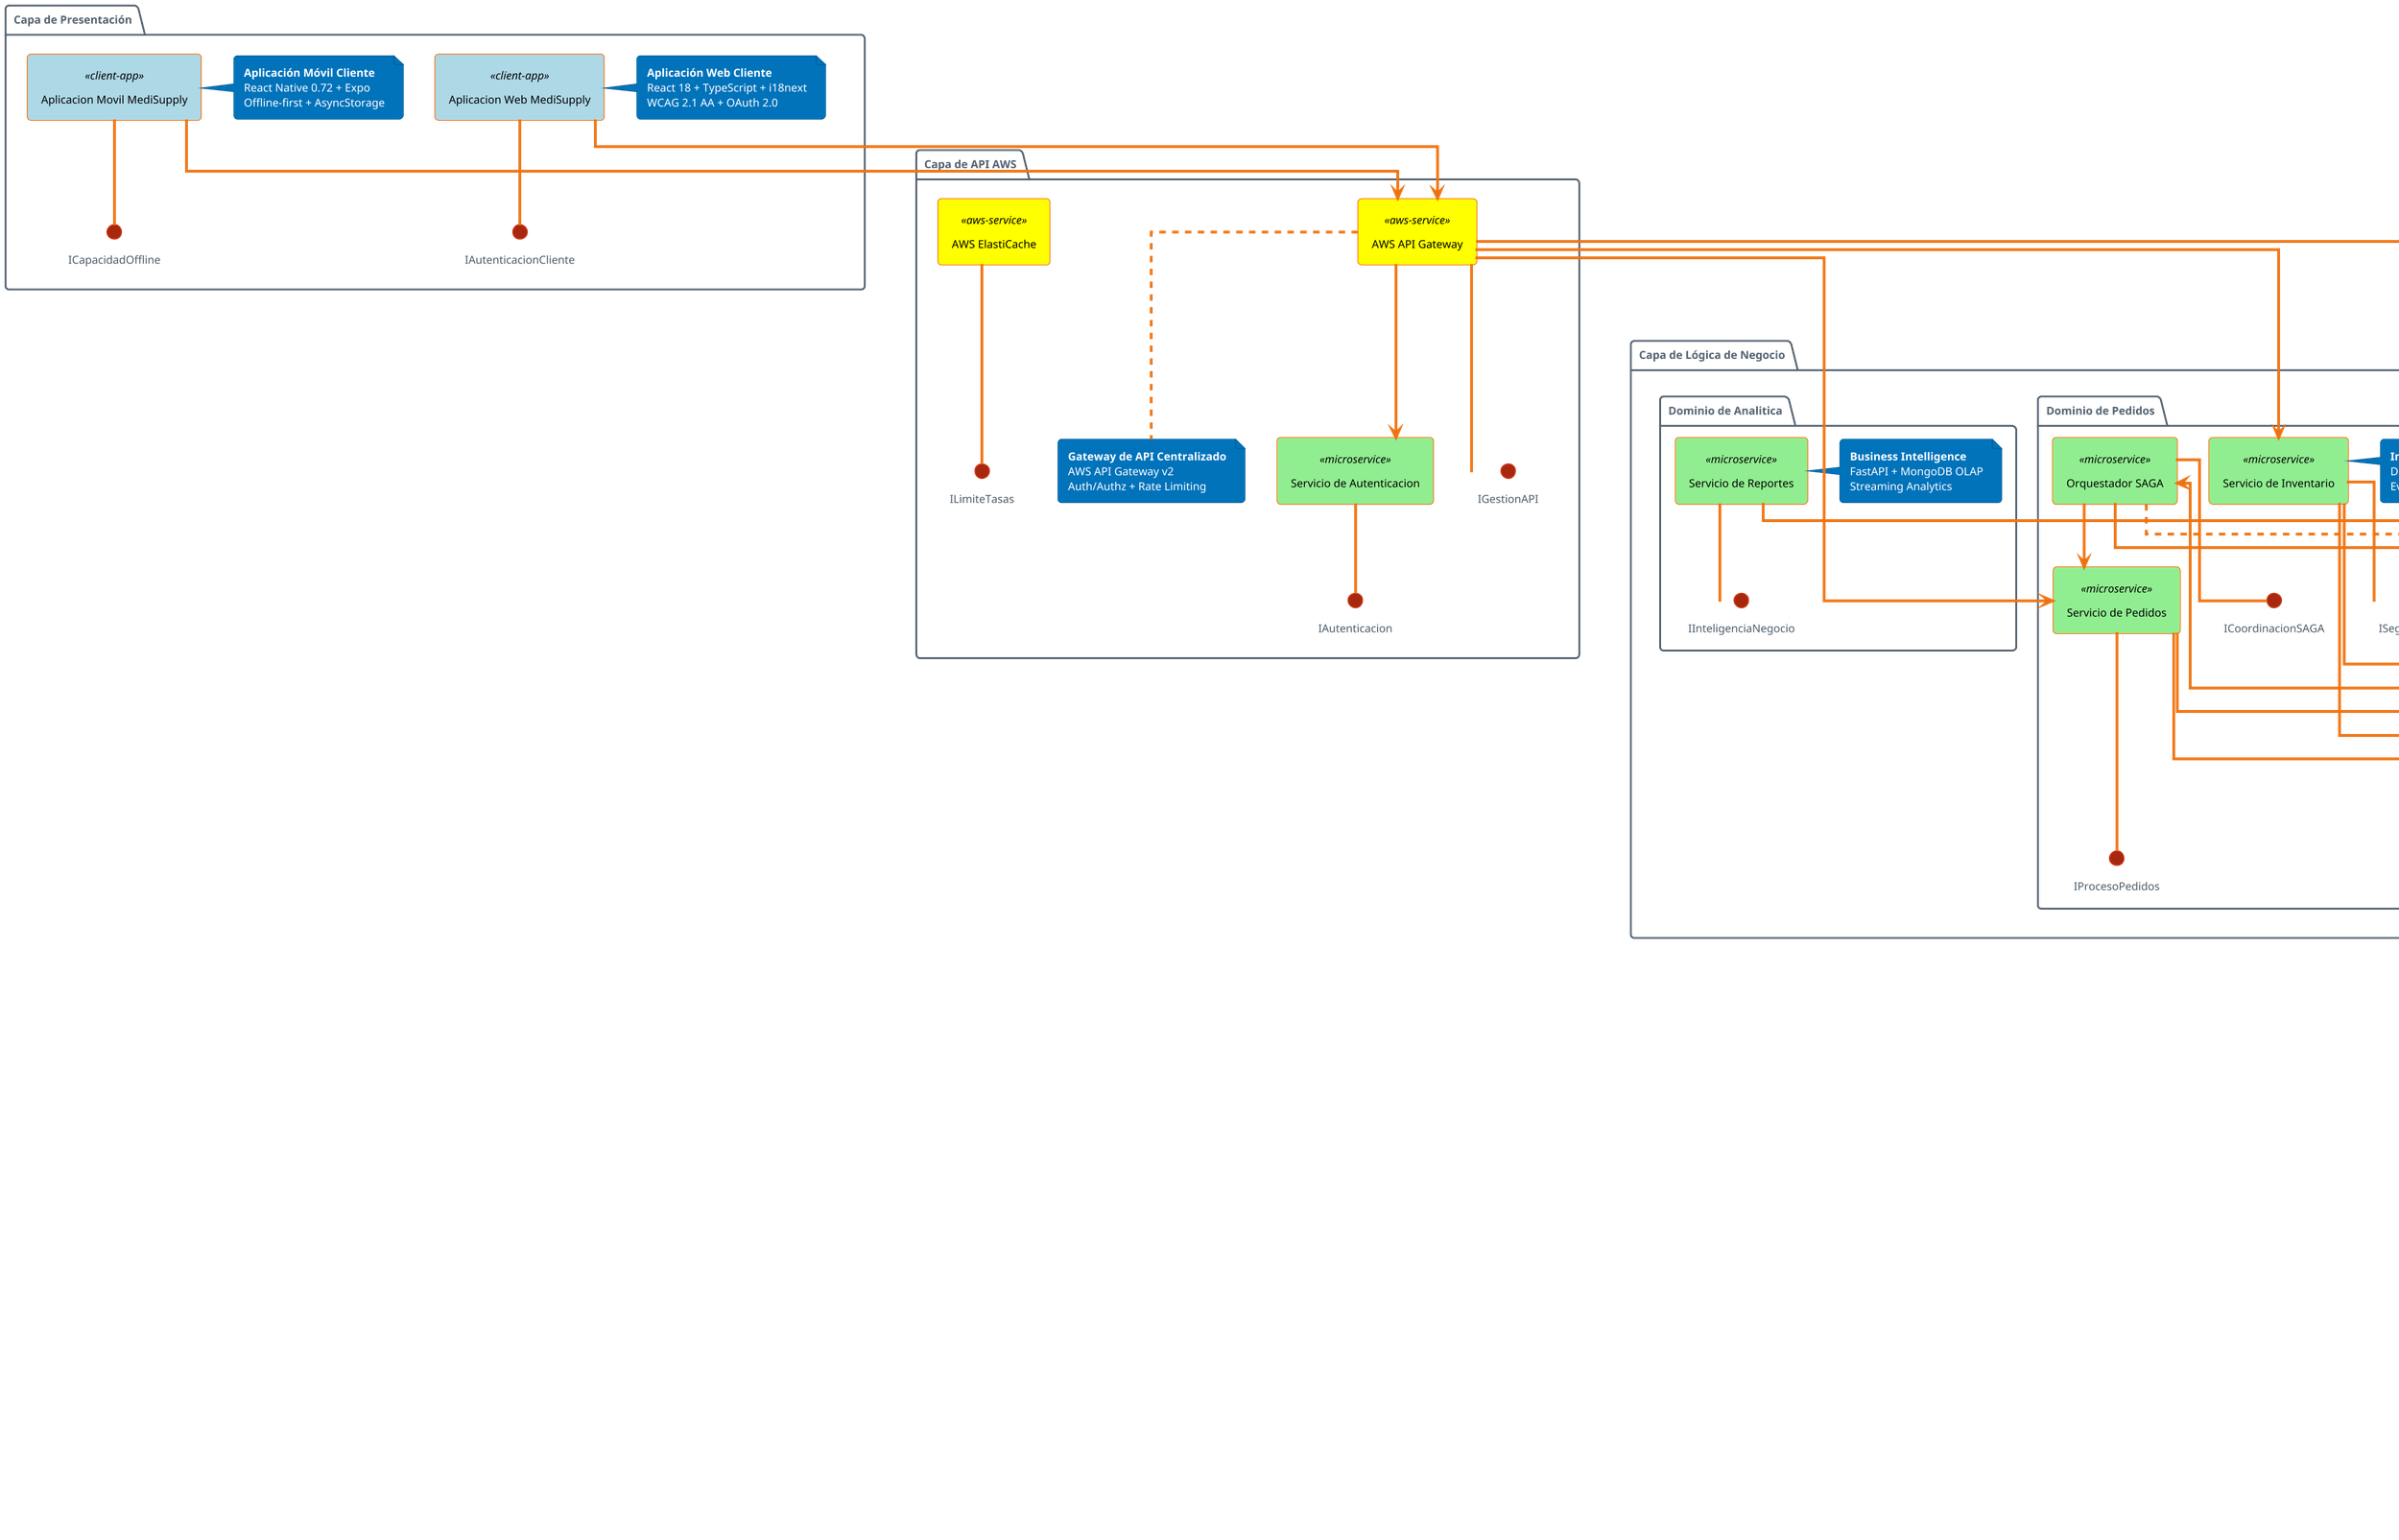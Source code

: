@startuml ModeloComponentes
!theme aws-orange
skinparam backgroundColor transparent
skinparam maxMessageSize 300
skinparam dpi 150
skinparam shadowing false
!define RECTANGLE
skinparam componentStyle rectangle
skinparam linetype ortho

skinparam component<<client-app>> {
    BackgroundColor LightBlue
    FontColor Black
}
skinparam component<<api-gateway>> {
    BackgroundColor Orange
    FontColor Black
}
skinparam component<<microservice>> {
    BackgroundColor LightGreen
    FontColor Black
}
skinparam component<<aws-service>> {
    BackgroundColor Yellow
    FontColor Black
}
skinparam component<<database>> {
    BackgroundColor LightCyan
    FontColor Black
}
skinparam component<<circuit-breaker>> {
    BackgroundColor Pink
    FontColor Black
}
skinparam component<<external-service>> {
    BackgroundColor Wheat
    FontColor Black
}

' ===== CAPA DE PRESENTACIÓN =====
together {
package "Capa de Presentación" as presentation_layer {
    component [Aplicacion Web MediSupply] <<client-app>> as webapp
    component [Aplicacion Movil MediSupply] <<client-app>> as mobileapp
    
    interface "IAutenticacionCliente" as iclient_auth
    interface "ICapacidadOffline" as ioffline
    
    webapp -down- iclient_auth
    mobileapp -down- ioffline
    
    note right of webapp
    **Aplicación Web Cliente**
    React 18 + TypeScript + i18next
    WCAG 2.1 AA + OAuth 2.0
    end note
    
    note right of mobileapp
    **Aplicación Móvil Cliente**
    React Native 0.72 + Expo
    Offline-first + AsyncStorage
    end note
}
}

' ===== CAPA DE API GATEWAY =====
together {
package "Capa de API AWS" as api_layer {
    component [AWS API Gateway] <<aws-service>> as apigw
    component [Servicio de Autenticacion] <<microservice>> as auth_svc
    component [AWS ElastiCache] <<aws-service>> as rate_limiter
    
    interface "IGestionAPI" as iapi_mgmt
    interface "IAutenticacion" as iauth
    interface "ILimiteTasas" as irate_limit
    
    apigw -down- iapi_mgmt
    auth_svc -down- iauth  
    rate_limiter -down- irate_limit
    
    note bottom of apigw
    **Gateway de API Centralizado**
    AWS API Gateway v2
    Auth/Authz + Rate Limiting
    end note
}
}

' ===== CAPA DE MICROSERVICIOS =====
together {
package "Capa de Lógica de Negocio" as business_layer {
    
    package "Dominio de Inventario" as inventory_domain {
        component [Servicio de Productos] <<microservice>> as product_svc
        component [Servicio de Proveedores] <<microservice>> as supplier_svc
        
        interface "IGestionProductos" as iproduct_mgmt
        interface "IValidacionProveedores" as isupplier_val
        
        product_svc -down- iproduct_mgmt
        supplier_svc -down- isupplier_val
        
        note right of supplier_svc
        **Validación de Proveedores**
        DDD + Repository + Event Sourcing
        Validación DIAN/SUNAT
        end note
    }
    
    package "Dominio de Ventas" as sales_domain {
        component [Servicio de Ventas] <<microservice>> as sales_svc
        component [Servicio CRM] <<microservice>> as crm_svc
        component [Servicio de Visitas] <<microservice>> as visit_svc
        
        interface "IGestionVentas" as isales_mgmt
        interface "IRelacionesClientes" as icrm
        interface "ISeguimientoVisitas" as ivisit_track
        
        sales_svc -down- isales_mgmt
        crm_svc -down- icrm
        visit_svc -down- ivisit_track
        
        note right of visit_svc
        **Gestión de Visitas**
        CQRS + Event Sourcing
        GPS + Optimización de Rutas
        end note
    }
    
    package "Dominio de Pedidos" as order_domain {
        component [Servicio de Pedidos] <<microservice>> as order_svc
        component [Servicio de Inventario] <<microservice>> as inventory_svc
        component [Orquestador SAGA] <<microservice>> as saga_orch
        
        interface "IProcesoPedidos" as iorder_proc
        interface "ISeguimientoInventario" as iinventory_track
        interface "ICoordinacionSAGA" as isaga_coord
        
        order_svc -down- iorder_proc
        inventory_svc -down- iinventory_track
        saga_orch -down- isaga_coord
        
        note right of inventory_svc
        **Inventario Tiempo Real**
        Distributed Cache + CQRS
        Event Sourcing
        end note
    }
    
    package "Dominio de Logistica" as logistics_domain {
        component [Servicio de Logistica] <<microservice>> as logistics_svc
        component [Optimizador de Rutas] <<microservice>> as route_opt
        component [Servicio de Seguimiento] <<microservice>> as tracking_svc
        
        interface "IGestionLogistica" as ilogistics_mgmt
        interface "IOptimizacionRutas" as iroute_opt
        interface "ISeguimientoEntregas" as idelivery_track
        
        logistics_svc -down- ilogistics_mgmt
        route_opt -down- iroute_opt
        tracking_svc -down- idelivery_track
        
        note right of route_opt
        **Optimización de Rutas**
        Google OR-Tools + ML
        Algoritmos Heurísticos
        end note
    }
    
    package "Dominio de Analitica" as analytics_domain {
        component [Servicio de Reportes] <<microservice>> as reporting_svc
        
        interface "IInteligenciaNegocio" as ibi
        
        reporting_svc -down- ibi
        
        note right of reporting_svc
        **Business Intelligence**
        FastAPI + MongoDB OLAP
        Streaming Analytics
        end note
    }
}
}

' ===== CAPA DE INFRAESTRUCTURA AWS =====
together {
package "Capa de Infraestructura AWS" as infrastructure_layer {
    
    package "Arquitectura Dirigida por Eventos" as messaging_pkg {
        component [AWS SQS] <<aws-service>> as event_bus
        component [AWS SQS DLQ] <<aws-service>> as dlq
        component [AWS SNS] <<aws-service>> as notification_svc
        
        interface "IBusEventos" as ievent_bus
        interface "IColaFallidas" as idlq
        interface "INotificacionFanout" as inotif_fanout
        
        event_bus -down- ievent_bus
        dlq -down- idlq
        notification_svc -down- inotif_fanout
    }
    
    package "Capa de Persistencia de Datos" as data_pkg {
        database "AWS RDS\nPostgreSQL\n(Multi-AZ)" as postgres_db <<database>>
        database "MongoDB Atlas\nReplicas de Lectura\n(Multi-Region)" as mongo_db <<database>>
        database "AWS ElastiCache\nCluster Redis\n(Multi-AZ)" as redis_cache <<database>>
        database "AWS S3\nAlmacenamiento Objetos\n(Multi-Región)" as s3_storage <<database>>
        component [PgBouncer\nPool de Conexiones] <<aws-service>> as pgbouncer
        
        interface "IAlmacenTransaccional" as itransact
        interface "IAlmacenDocumentos" as idocument
        interface "ICacheDistribuido" as icache
        interface "IAlmacenamientoObjetos" as iobject
        interface "IPoolConexiones" as iconnpool
        
        postgres_db -down- itransact
        mongo_db -down- idocument
        redis_cache -down- icache
        s3_storage -down- iobject
        pgbouncer -down- iconnpool
    }
    
    package "Integraciones Externas" as external_pkg {
        component [Circuit Breaker] <<circuit-breaker>> as circuit_breaker
        component [API Google Maps] <<external-service>> as maps_api
        
        interface "ICircuitBreaker" as icircuit
        interface "IServicioGeolocalizacion" as igeo
        
        circuit_breaker -down- icircuit
        maps_api -down- igeo
    }
    
    package "Observabilidad y Calidad" as observability_pkg {
        component [AWS Application Load Balancer] <<aws-service>> as health_checks
        component [AWS X-Ray] <<aws-service>> as distributed_tracing
        component [AWS CloudWatch] <<aws-service>> as metrics
        component [AWS CloudWatch Logs] <<aws-service>> as logging
        
        interface "IMonitoreoSalud" as ihealth
        interface "ITrazadoDistribuido" as itrace
        interface "IColeccionMetricas" as imetrics
        interface "IAgregacionLogs" as ilogging
        
        health_checks -down- ihealth
        distributed_tracing -down- itrace
        metrics -down- imetrics
        logging -down- ilogging
    }
}
}

' ===== SEPARADOR VISUAL =====
presentation_layer -[hidden]down- api_layer
api_layer -[hidden]down- business_layer  
business_layer -[hidden]down- infrastructure_layer

' CONECTORES ESENCIALES

' Flujo principal: Cliente -> API Gateway -> Microservicios
webapp --> apigw
mobileapp --> apigw
apigw --> auth_svc
apigw --> product_svc
apigw --> order_svc
apigw --> inventory_svc

' Event-driven architecture
order_svc --> event_bus
inventory_svc --> event_bus
event_bus --> saga_orch
saga_orch --> order_svc
saga_orch --> logistics_svc

' Persistencia principal
order_svc --> postgres_db
inventory_svc --> redis_cache
reporting_svc --> mongo_db

' Integraciones críticas
route_opt --> maps_api

' ===== ANOTACIONES ARQUITECTÓNICAS POR TÁCTICAS =====

note top of event_bus
**Arquitectura Dirigida por Eventos**
AWS SQS + SNS
SAGA Pattern + DLQ
Auto-scaling Serverless
end note

note bottom of saga_orch
**Orquestador SAGA**
FastAPI + AWS SQS
Compensación Automática
Persistencia de Estado
end note

note right of postgres_db
**CQRS - Escritura**
AWS RDS PostgreSQL Multi-AZ
Transacciones ACID
Auto-failover
end note

note right of mongo_db
**CQRS - Lectura**
MongoDB Atlas Multi-Region
Consultas OLAP
Réplicas de Lectura
end note

note bottom of redis_cache
**Cache Distribuido**
AWS ElastiCache Redis Multi-AZ
Inventario + Sesiones
Auto-failover
end note

note right of circuit_breaker
**Patrón Circuit Breaker**
FastAPI + httpx
Fail-fast + Auto-recuperación
Degradación Elegante
end note

' ===== CONVENCIONES DEL DIAGRAMA =====
legend bottom right
|= **Convenciones - Modelo de Componentes** =|
|**Elemento**|**Descripción**|**Color**|
|= **Estereotipos de Componentes** =|
|<<client-app>>|Aplicaciones Cliente|<back:LightBlue>Azul</back>|
|<<api-gateway>>|API Gateway|<back:Orange>Naranja</back>|
|<<microservice>>|Microservicios|<back:LightGreen>Verde</back>|
|<<aws-service>>|Servicios AWS|<back:Yellow>Amarillo</back>|
|<<database>>|Bases de Datos|<back:LightCyan>Cian</back>|
|<<circuit-breaker>>|Circuit Breakers|<back:Pink>Rosa</back>|
|<<external-service>>|Servicios Externos|<back:Wheat>Trigo</back>|
|= **Tipos de Conexiones** =|
|→ Sólida|Flujo Principal Request|Negro|
|⤵ Dirigida|Event-Driven Async|Negro|
|↓ Vertical|Persistencia CRUD|Negro|
|→ Externa|Integración Terceros|Negro|
endlegend

@enduml
